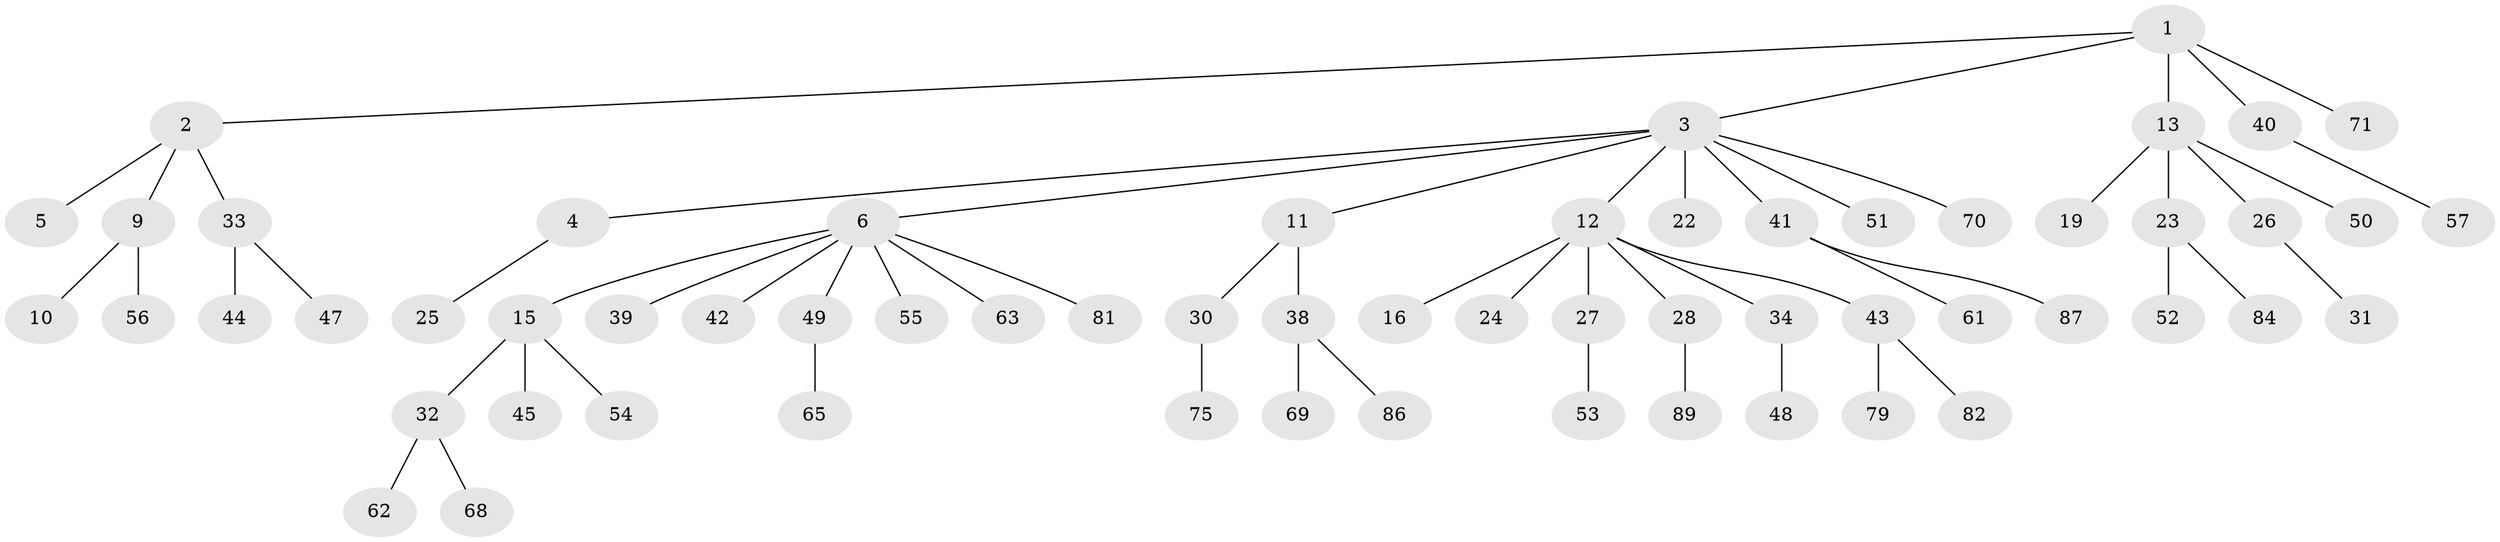 // original degree distribution, {5: 0.03225806451612903, 4: 0.07526881720430108, 7: 0.010752688172043012, 3: 0.12903225806451613, 2: 0.22580645161290322, 1: 0.5161290322580645, 8: 0.010752688172043012}
// Generated by graph-tools (version 1.1) at 2025/42/03/06/25 10:42:03]
// undirected, 61 vertices, 60 edges
graph export_dot {
graph [start="1"]
  node [color=gray90,style=filled];
  1 [super="+59"];
  2 [super="+8"];
  3 [super="+17"];
  4 [super="+7"];
  5 [super="+64"];
  6 [super="+14"];
  9 [super="+21"];
  10;
  11;
  12 [super="+37"];
  13 [super="+18"];
  15 [super="+20"];
  16;
  19;
  22;
  23 [super="+90"];
  24 [super="+83"];
  25;
  26 [super="+29"];
  27 [super="+85"];
  28;
  30 [super="+35"];
  31 [super="+76"];
  32 [super="+36"];
  33 [super="+66"];
  34 [super="+46"];
  38 [super="+58"];
  39;
  40 [super="+91"];
  41 [super="+67"];
  42;
  43 [super="+74"];
  44;
  45 [super="+60"];
  47;
  48;
  49 [super="+77"];
  50;
  51;
  52;
  53 [super="+93"];
  54;
  55 [super="+92"];
  56 [super="+73"];
  57 [super="+80"];
  61 [super="+72"];
  62;
  63;
  65;
  68;
  69 [super="+78"];
  70;
  71;
  75 [super="+88"];
  79;
  81;
  82;
  84;
  86;
  87;
  89;
  1 -- 2;
  1 -- 3;
  1 -- 13;
  1 -- 40;
  1 -- 71;
  2 -- 5;
  2 -- 9;
  2 -- 33;
  3 -- 4;
  3 -- 6;
  3 -- 11;
  3 -- 12;
  3 -- 51;
  3 -- 41;
  3 -- 22;
  3 -- 70;
  4 -- 25;
  6 -- 39;
  6 -- 55;
  6 -- 63;
  6 -- 81;
  6 -- 49;
  6 -- 42;
  6 -- 15;
  9 -- 10;
  9 -- 56;
  11 -- 30;
  11 -- 38;
  12 -- 16;
  12 -- 24;
  12 -- 27;
  12 -- 28;
  12 -- 34;
  12 -- 43;
  13 -- 26;
  13 -- 50;
  13 -- 19;
  13 -- 23;
  15 -- 45;
  15 -- 32;
  15 -- 54;
  23 -- 52;
  23 -- 84;
  26 -- 31;
  27 -- 53;
  28 -- 89;
  30 -- 75;
  32 -- 62;
  32 -- 68;
  33 -- 44;
  33 -- 47;
  34 -- 48;
  38 -- 69;
  38 -- 86;
  40 -- 57;
  41 -- 61;
  41 -- 87;
  43 -- 82;
  43 -- 79;
  49 -- 65;
}
